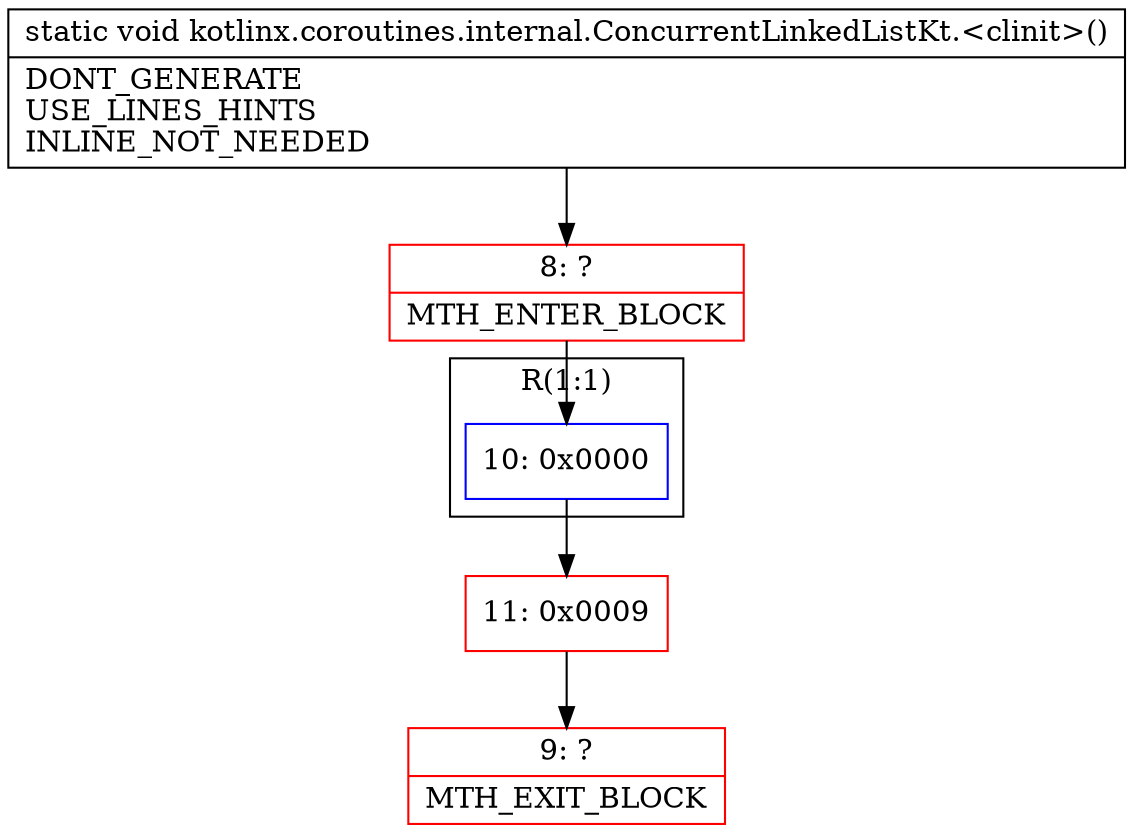digraph "CFG forkotlinx.coroutines.internal.ConcurrentLinkedListKt.\<clinit\>()V" {
subgraph cluster_Region_2004637554 {
label = "R(1:1)";
node [shape=record,color=blue];
Node_10 [shape=record,label="{10\:\ 0x0000}"];
}
Node_8 [shape=record,color=red,label="{8\:\ ?|MTH_ENTER_BLOCK\l}"];
Node_11 [shape=record,color=red,label="{11\:\ 0x0009}"];
Node_9 [shape=record,color=red,label="{9\:\ ?|MTH_EXIT_BLOCK\l}"];
MethodNode[shape=record,label="{static void kotlinx.coroutines.internal.ConcurrentLinkedListKt.\<clinit\>()  | DONT_GENERATE\lUSE_LINES_HINTS\lINLINE_NOT_NEEDED\l}"];
MethodNode -> Node_8;Node_10 -> Node_11;
Node_8 -> Node_10;
Node_11 -> Node_9;
}

